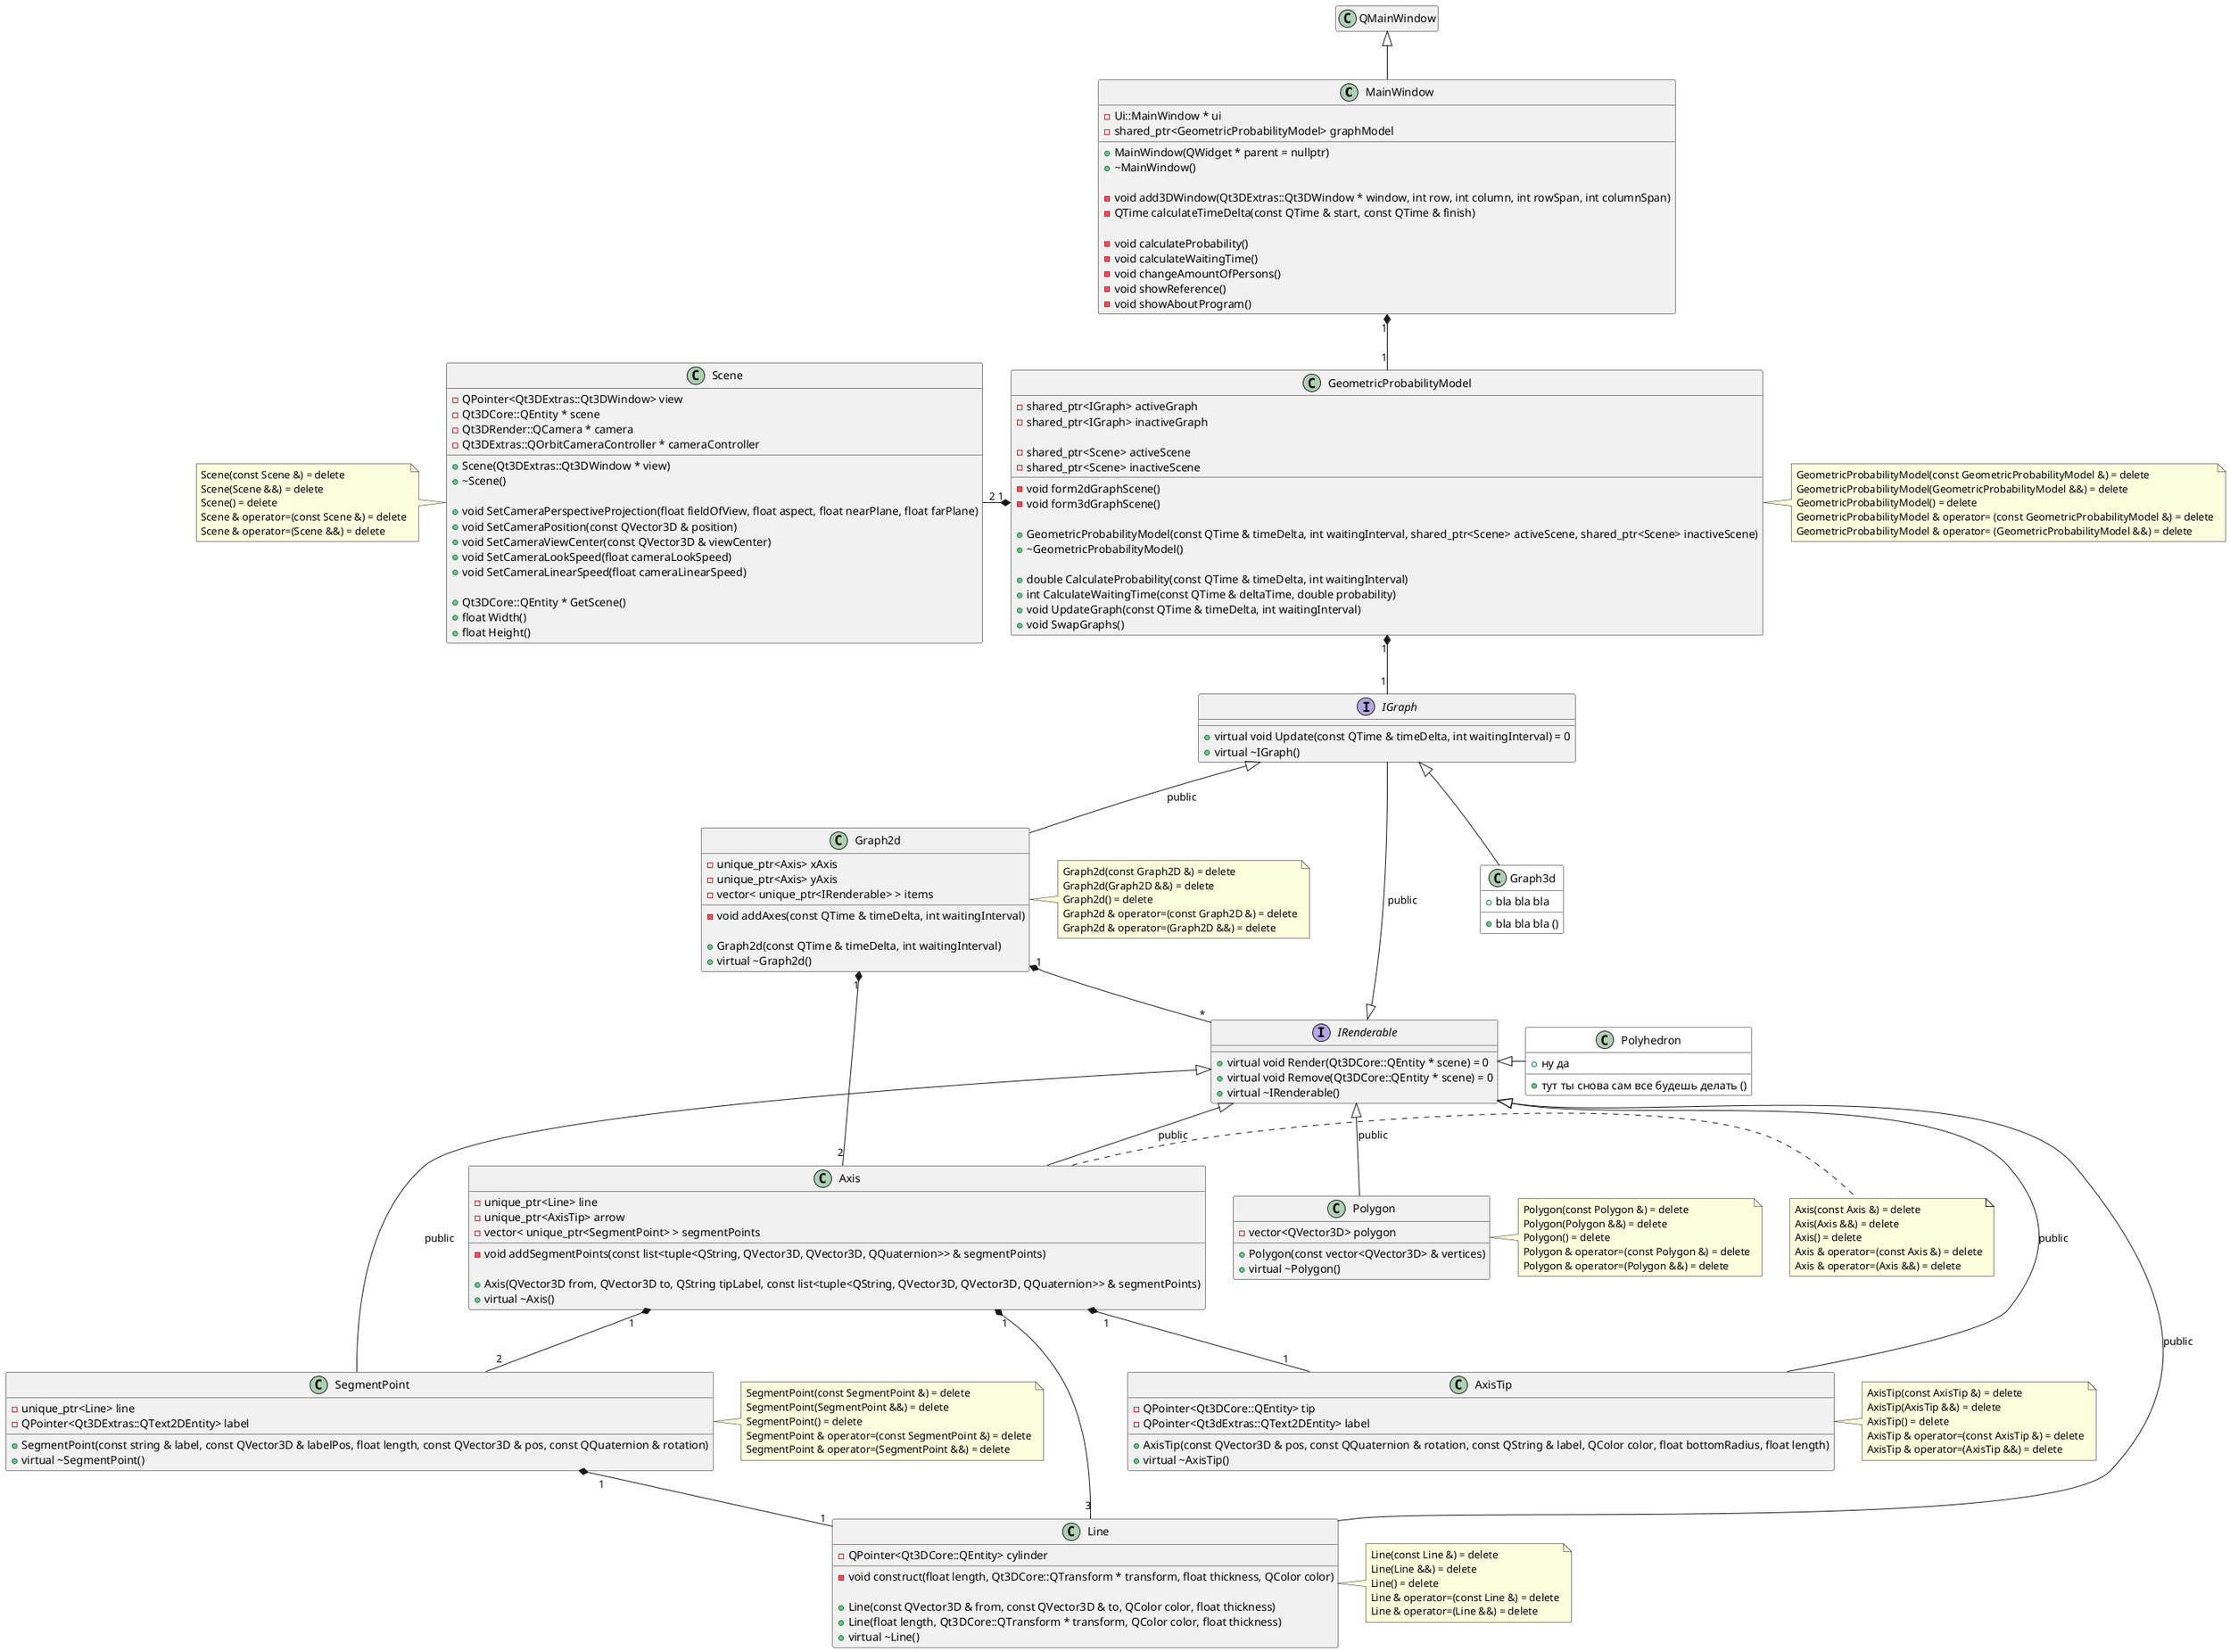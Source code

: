 @startuml 

'https://plantuml.com/class-diagram

class MainWindow {
    - Ui::MainWindow * ui
    - shared_ptr<GeometricProbabilityModel> graphModel

    + MainWindow(QWidget * parent = nullptr)
    + ~MainWindow()

    - void add3DWindow(Qt3DExtras::Qt3DWindow * window, int row, int column, int rowSpan, int columnSpan)
    - QTime calculateTimeDelta(const QTime & start, const QTime & finish)

    - void calculateProbability()
    - void calculateWaitingTime()
    - void changeAmountOfPersons()
    - void showReference()
    - void showAboutProgram()
}
QMainWindow <|-- MainWindow
hide QMainWindow members



class GeometricProbabilityModel {
    - shared_ptr<IGraph> activeGraph
    - shared_ptr<IGraph> inactiveGraph

    - shared_ptr<Scene> activeScene
    - shared_ptr<Scene> inactiveScene

    - void form2dGraphScene()
    - void form3dGraphScene()

    + GeometricProbabilityModel(const QTime & timeDelta, int waitingInterval, shared_ptr<Scene> activeScene, shared_ptr<Scene> inactiveScene)
    + ~GeometricProbabilityModel()

    + double CalculateProbability(const QTime & timeDelta, int waitingInterval)
    + int CalculateWaitingTime(const QTime & deltaTime, double probability)
    + void UpdateGraph(const QTime & timeDelta, int waitingInterval)
    + void SwapGraphs()
}
MainWindow "1" *-- "1" GeometricProbabilityModel
note left of GeometricProbabilityModel::"graph"
    на этом месте будет стоять либо двухмерный,
    либо трехмерный график
end note
note right of GeometricProbabilityModel
    GeometricProbabilityModel(const GeometricProbabilityModel &) = delete
    GeometricProbabilityModel(GeometricProbabilityModel &&) = delete
    GeometricProbabilityModel() = delete
    GeometricProbabilityModel & operator= (const GeometricProbabilityModel &) = delete
    GeometricProbabilityModel & operator= (GeometricProbabilityModel &&) = delete
end note



interface IGraph {
    + virtual void Update(const QTime & timeDelta, int waitingInterval) = 0
    + virtual ~IGraph()
}
IRenderable <|-- IGraph : public
GeometricProbabilityModel "1" *-- "1" IGraph
note left of IGraph::"mainFigure"
    основная фигура, характеризующая
    геометрическую вероятность
end note
note left of IGraph::"boundingFigure"
    фигура, ограничивающая основную
end note



class Graph2d {
    - unique_ptr<Axis> xAxis
    - unique_ptr<Axis> yAxis
    - vector< unique_ptr<IRenderable> > items

    - void addAxes(const QTime & timeDelta, int waitingInterval)

    + Graph2d(const QTime & timeDelta, int waitingInterval)
    + virtual ~Graph2d()
}
IGraph <|-- Graph2d : public
note right of Graph2d
    Graph2d(const Graph2D &) = delete
    Graph2d(Graph2D &&) = delete
    Graph2d() = delete
    Graph2d & operator=(const Graph2D &) = delete
    Graph2d & operator=(Graph2D &&) = delete
end note



class Graph3d #white { /' #white окрашивает объект в белый цвет '/
    + bla bla bla
    + bla bla bla ()
}
IGraph <|-- Graph3d



class Axis {
    - unique_ptr<Line> line
    - unique_ptr<AxisTip> arrow
    - vector< unique_ptr<SegmentPoint> > segmentPoints

    - void addSegmentPoints(const list<tuple<QString, QVector3D, QVector3D, QQuaternion>> & segmentPoints)

    + Axis(QVector3D from, QVector3D to, QString tipLabel, const list<tuple<QString, QVector3D, QVector3D, QQuaternion>> & segmentPoints)
    + virtual ~Axis()
}
IRenderable <|-- Axis : public
Graph2d "1" *-- "2" Axis
note right of Axis
    Axis(const Axis &) = delete
    Axis(Axis &&) = delete
    Axis() = delete
    Axis & operator=(const Axis &) = delete
    Axis & operator=(Axis &&) = delete
end note



class SegmentPoint {
    - unique_ptr<Line> line
    - QPointer<Qt3DExtras::QText2DEntity> label

    + SegmentPoint(const string & label, const QVector3D & labelPos, float length, const QVector3D & pos, const QQuaternion & rotation)
    + virtual ~SegmentPoint()
}
IRenderable <|-- SegmentPoint : public
Axis "1" *-- "2" SegmentPoint
note right of SegmentPoint
    SegmentPoint(const SegmentPoint &) = delete
    SegmentPoint(SegmentPoint &&) = delete
    SegmentPoint() = delete
    SegmentPoint & operator=(const SegmentPoint &) = delete
    SegmentPoint & operator=(SegmentPoint &&) = delete
end note



class Polygon {
    - vector<QVector3D> polygon

    + Polygon(const vector<QVector3D> & vertices)
    + virtual ~Polygon()
}
IRenderable <|-- Polygon : public
note right of Polygon
    Polygon(const Polygon &) = delete
    Polygon(Polygon &&) = delete
    Polygon() = delete
    Polygon & operator=(const Polygon &) = delete
    Polygon & operator=(Polygon &&) = delete
end note



class Polyhedron #white { /' #white окрашивает объект в белый цвет '/
    + ну да
    + тут ты снова сам все будешь делать ()
}
IRenderable <|- Polyhedron



interface IRenderable {
    + virtual void Render(Qt3DCore::QEntity * scene) = 0
    + virtual void Remove(Qt3DCore::QEntity * scene) = 0
    + virtual ~IRenderable()
}
IGraph -[hidden]- IRenderable
Graph2d "1" *-- "*" IRenderable



class Line {
    - QPointer<Qt3DCore::QEntity> cylinder
    - void construct(float length, Qt3DCore::QTransform * transform, float thickness, QColor color)

    + Line(const QVector3D & from, const QVector3D & to, QColor color, float thickness)
    + Line(float length, Qt3DCore::QTransform * transform, QColor color, float thickness)
    + virtual ~Line()
}
IRenderable <|-- Line : public
SegmentPoint "1" *-- "1" Line
Axis "1" *-- "3" Line
note right of Line
    Line(const Line &) = delete
    Line(Line &&) = delete
    Line() = delete
    Line & operator=(const Line &) = delete
    Line & operator=(Line &&) = delete
end note



class AxisTip {
    - QPointer<Qt3DCore::QEntity> tip
    - QPointer<Qt3dExtras::QText2DEntity> label

    + AxisTip(const QVector3D & pos, const QQuaternion & rotation, const QString & label, QColor color, float bottomRadius, float length)
    + virtual ~AxisTip()
}
IRenderable <|-- AxisTip : public
Axis "1" *-- "1" AxisTip
note right of AxisTip
    AxisTip(const AxisTip &) = delete
    AxisTip(AxisTip &&) = delete
    AxisTip() = delete
    AxisTip & operator=(const AxisTip &) = delete
    AxisTip & operator=(AxisTip &&) = delete
end note



class Scene {
	- QPointer<Qt3DExtras::Qt3DWindow> view
	- Qt3DCore::QEntity * scene
	- Qt3DRender::QCamera * camera
	- Qt3DExtras::QOrbitCameraController * cameraController

    + Scene(Qt3DExtras::Qt3DWindow * view)
    + ~Scene()

	+ void SetCameraPerspectiveProjection(float fieldOfView, float aspect, float nearPlane, float farPlane)
	+ void SetCameraPosition(const QVector3D & position)
	+ void SetCameraViewCenter(const QVector3D & viewCenter)
	+ void SetCameraLookSpeed(float cameraLookSpeed)
	+ void SetCameraLinearSpeed(float cameraLinearSpeed)

	+ Qt3DCore::QEntity * GetScene()
	+ float Width()
	+ float Height()
}
GeometricProbabilityModel "1" *-left- "2" Scene
note left of Scene
    Scene(const Scene &) = delete
    Scene(Scene &&) = delete
    Scene() = delete
    Scene & operator=(const Scene &) = delete
    Scene & operator=(Scene &&) = delete
end note

@enduml